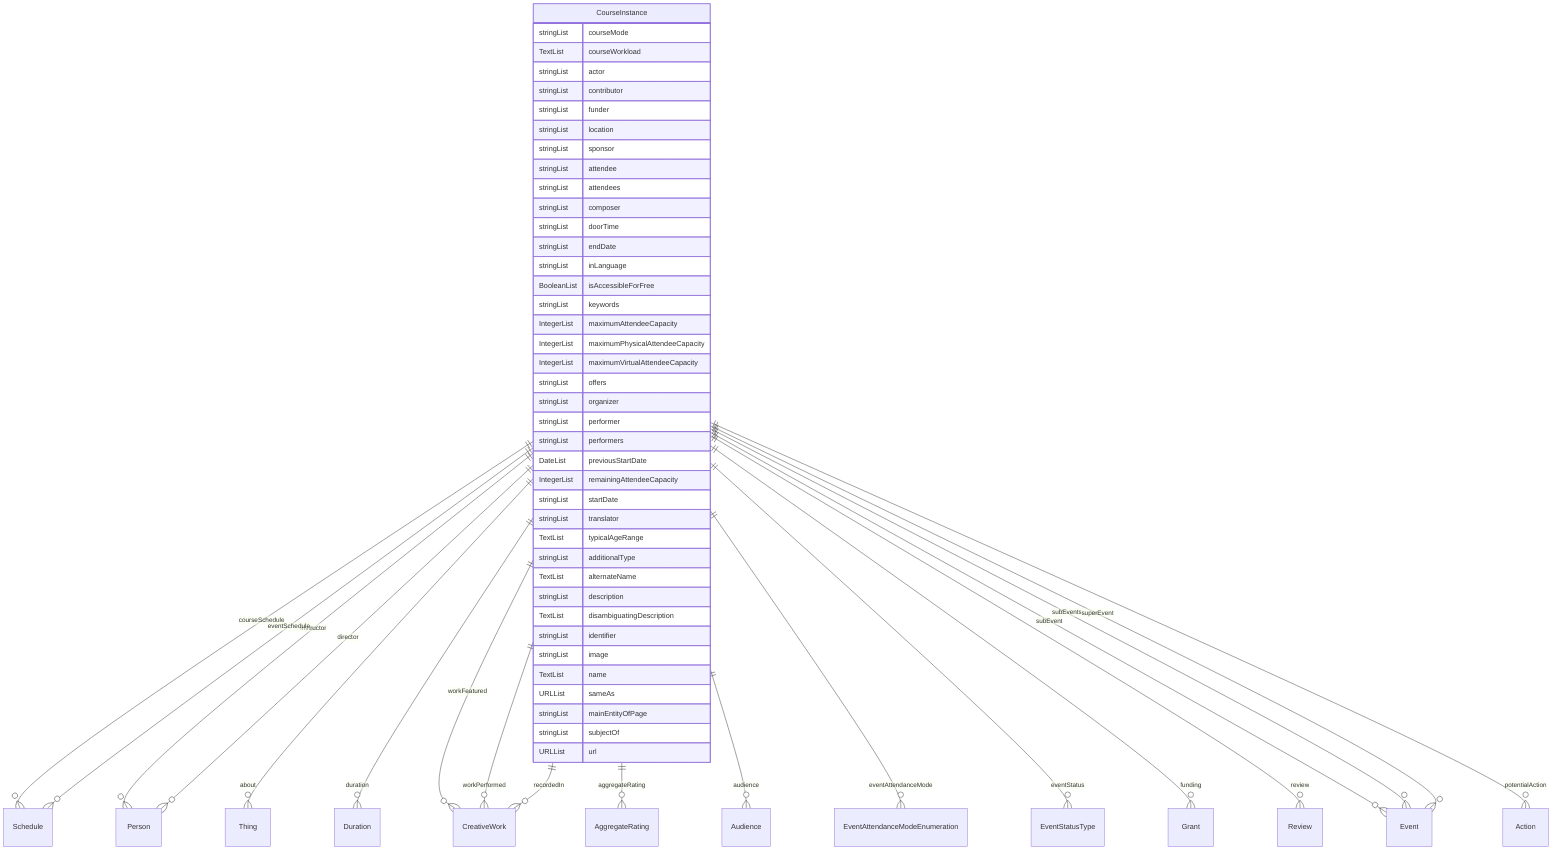 erDiagram
CourseInstance {
    stringList courseMode  
    TextList courseWorkload  
    stringList actor  
    stringList contributor  
    stringList funder  
    stringList location  
    stringList sponsor  
    stringList attendee  
    stringList attendees  
    stringList composer  
    stringList doorTime  
    stringList endDate  
    stringList inLanguage  
    BooleanList isAccessibleForFree  
    stringList keywords  
    IntegerList maximumAttendeeCapacity  
    IntegerList maximumPhysicalAttendeeCapacity  
    IntegerList maximumVirtualAttendeeCapacity  
    stringList offers  
    stringList organizer  
    stringList performer  
    stringList performers  
    DateList previousStartDate  
    IntegerList remainingAttendeeCapacity  
    stringList startDate  
    stringList translator  
    TextList typicalAgeRange  
    stringList additionalType  
    TextList alternateName  
    stringList description  
    TextList disambiguatingDescription  
    stringList identifier  
    stringList image  
    TextList name  
    URLList sameAs  
    stringList mainEntityOfPage  
    stringList subjectOf  
    URLList url  
}

CourseInstance ||--}o Schedule : "courseSchedule"
CourseInstance ||--}o Person : "instructor"
CourseInstance ||--}o Thing : "about"
CourseInstance ||--}o Duration : "duration"
CourseInstance ||--}o CreativeWork : "workFeatured"
CourseInstance ||--}o CreativeWork : "workPerformed"
CourseInstance ||--}o AggregateRating : "aggregateRating"
CourseInstance ||--}o Audience : "audience"
CourseInstance ||--}o Person : "director"
CourseInstance ||--}o EventAttendanceModeEnumeration : "eventAttendanceMode"
CourseInstance ||--}o Schedule : "eventSchedule"
CourseInstance ||--}o EventStatusType : "eventStatus"
CourseInstance ||--}o Grant : "funding"
CourseInstance ||--}o CreativeWork : "recordedIn"
CourseInstance ||--}o Review : "review"
CourseInstance ||--}o Event : "subEvent"
CourseInstance ||--}o Event : "subEvents"
CourseInstance ||--}o Event : "superEvent"
CourseInstance ||--}o Action : "potentialAction"